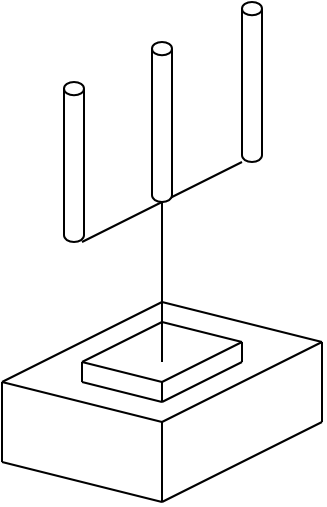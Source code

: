 <mxfile version="22.0.3" type="device">
  <diagram name="Page-1" id="ULKSKXc4QbHkLUuDfPdx">
    <mxGraphModel dx="422" dy="392" grid="1" gridSize="10" guides="1" tooltips="1" connect="1" arrows="1" fold="1" page="1" pageScale="1" pageWidth="827" pageHeight="1169" math="0" shadow="0">
      <root>
        <mxCell id="0" />
        <mxCell id="1" parent="0" />
        <mxCell id="beMnfkcY6VdofpFy13Dn-4" value="" style="group" vertex="1" connectable="0" parent="1">
          <mxGeometry x="160" y="110" width="160" height="250" as="geometry" />
        </mxCell>
        <mxCell id="YOwO7VZgR4k9qDpcplwb-1" value="" style="endArrow=none;html=1;rounded=0;" parent="beMnfkcY6VdofpFy13Dn-4" edge="1">
          <mxGeometry width="50" height="50" relative="1" as="geometry">
            <mxPoint y="190" as="sourcePoint" />
            <mxPoint x="80" y="150" as="targetPoint" />
          </mxGeometry>
        </mxCell>
        <mxCell id="YOwO7VZgR4k9qDpcplwb-2" value="" style="endArrow=none;html=1;rounded=0;" parent="beMnfkcY6VdofpFy13Dn-4" edge="1">
          <mxGeometry width="50" height="50" relative="1" as="geometry">
            <mxPoint x="80" y="210" as="sourcePoint" />
            <mxPoint x="160" y="170" as="targetPoint" />
          </mxGeometry>
        </mxCell>
        <mxCell id="YOwO7VZgR4k9qDpcplwb-3" value="" style="endArrow=none;html=1;rounded=0;" parent="beMnfkcY6VdofpFy13Dn-4" edge="1">
          <mxGeometry width="50" height="50" relative="1" as="geometry">
            <mxPoint x="80" y="150" as="sourcePoint" />
            <mxPoint x="160" y="170" as="targetPoint" />
          </mxGeometry>
        </mxCell>
        <mxCell id="YOwO7VZgR4k9qDpcplwb-4" value="" style="endArrow=none;html=1;rounded=0;" parent="beMnfkcY6VdofpFy13Dn-4" edge="1">
          <mxGeometry width="50" height="50" relative="1" as="geometry">
            <mxPoint y="190" as="sourcePoint" />
            <mxPoint x="80" y="210" as="targetPoint" />
          </mxGeometry>
        </mxCell>
        <mxCell id="YOwO7VZgR4k9qDpcplwb-5" value="" style="endArrow=none;html=1;rounded=0;" parent="beMnfkcY6VdofpFy13Dn-4" edge="1">
          <mxGeometry width="50" height="50" relative="1" as="geometry">
            <mxPoint x="80" y="210" as="sourcePoint" />
            <mxPoint x="80" y="250" as="targetPoint" />
          </mxGeometry>
        </mxCell>
        <mxCell id="YOwO7VZgR4k9qDpcplwb-6" value="" style="endArrow=none;html=1;rounded=0;" parent="beMnfkcY6VdofpFy13Dn-4" edge="1">
          <mxGeometry width="50" height="50" relative="1" as="geometry">
            <mxPoint y="190" as="sourcePoint" />
            <mxPoint y="230" as="targetPoint" />
          </mxGeometry>
        </mxCell>
        <mxCell id="YOwO7VZgR4k9qDpcplwb-7" value="" style="endArrow=none;html=1;rounded=0;" parent="beMnfkcY6VdofpFy13Dn-4" edge="1">
          <mxGeometry width="50" height="50" relative="1" as="geometry">
            <mxPoint y="230" as="sourcePoint" />
            <mxPoint x="80" y="250" as="targetPoint" />
          </mxGeometry>
        </mxCell>
        <mxCell id="YOwO7VZgR4k9qDpcplwb-8" value="" style="endArrow=none;html=1;rounded=0;" parent="beMnfkcY6VdofpFy13Dn-4" edge="1">
          <mxGeometry width="50" height="50" relative="1" as="geometry">
            <mxPoint x="80" y="250" as="sourcePoint" />
            <mxPoint x="160" y="210" as="targetPoint" />
          </mxGeometry>
        </mxCell>
        <mxCell id="YOwO7VZgR4k9qDpcplwb-9" value="" style="endArrow=none;html=1;rounded=0;" parent="beMnfkcY6VdofpFy13Dn-4" edge="1">
          <mxGeometry width="50" height="50" relative="1" as="geometry">
            <mxPoint x="160" y="170" as="sourcePoint" />
            <mxPoint x="160" y="210" as="targetPoint" />
          </mxGeometry>
        </mxCell>
        <mxCell id="YOwO7VZgR4k9qDpcplwb-11" value="" style="endArrow=none;html=1;rounded=0;" parent="beMnfkcY6VdofpFy13Dn-4" edge="1">
          <mxGeometry width="50" height="50" relative="1" as="geometry">
            <mxPoint x="80" y="180" as="sourcePoint" />
            <mxPoint x="80" y="100" as="targetPoint" />
          </mxGeometry>
        </mxCell>
        <mxCell id="YOwO7VZgR4k9qDpcplwb-13" value="" style="endArrow=none;html=1;rounded=0;" parent="beMnfkcY6VdofpFy13Dn-4" edge="1">
          <mxGeometry width="50" height="50" relative="1" as="geometry">
            <mxPoint x="40" y="180" as="sourcePoint" />
            <mxPoint x="80" y="160" as="targetPoint" />
          </mxGeometry>
        </mxCell>
        <mxCell id="YOwO7VZgR4k9qDpcplwb-14" value="" style="endArrow=none;html=1;rounded=0;" parent="beMnfkcY6VdofpFy13Dn-4" edge="1">
          <mxGeometry width="50" height="50" relative="1" as="geometry">
            <mxPoint x="80" y="160" as="sourcePoint" />
            <mxPoint x="120" y="170" as="targetPoint" />
          </mxGeometry>
        </mxCell>
        <mxCell id="YOwO7VZgR4k9qDpcplwb-15" value="" style="endArrow=none;html=1;rounded=0;" parent="beMnfkcY6VdofpFy13Dn-4" edge="1">
          <mxGeometry width="50" height="50" relative="1" as="geometry">
            <mxPoint x="80" y="190" as="sourcePoint" />
            <mxPoint x="120" y="170" as="targetPoint" />
          </mxGeometry>
        </mxCell>
        <mxCell id="YOwO7VZgR4k9qDpcplwb-16" value="" style="endArrow=none;html=1;rounded=0;" parent="beMnfkcY6VdofpFy13Dn-4" edge="1">
          <mxGeometry width="50" height="50" relative="1" as="geometry">
            <mxPoint x="40" y="180" as="sourcePoint" />
            <mxPoint x="80" y="190" as="targetPoint" />
          </mxGeometry>
        </mxCell>
        <mxCell id="YOwO7VZgR4k9qDpcplwb-17" value="" style="endArrow=none;html=1;rounded=0;" parent="beMnfkcY6VdofpFy13Dn-4" edge="1">
          <mxGeometry width="50" height="50" relative="1" as="geometry">
            <mxPoint x="80" y="200" as="sourcePoint" />
            <mxPoint x="80" y="190" as="targetPoint" />
          </mxGeometry>
        </mxCell>
        <mxCell id="YOwO7VZgR4k9qDpcplwb-18" value="" style="endArrow=none;html=1;rounded=0;" parent="beMnfkcY6VdofpFy13Dn-4" edge="1">
          <mxGeometry width="50" height="50" relative="1" as="geometry">
            <mxPoint x="40" y="180" as="sourcePoint" />
            <mxPoint x="40" y="190" as="targetPoint" />
          </mxGeometry>
        </mxCell>
        <mxCell id="YOwO7VZgR4k9qDpcplwb-19" value="" style="endArrow=none;html=1;rounded=0;" parent="beMnfkcY6VdofpFy13Dn-4" edge="1">
          <mxGeometry width="50" height="50" relative="1" as="geometry">
            <mxPoint x="120" y="170" as="sourcePoint" />
            <mxPoint x="120" y="180" as="targetPoint" />
          </mxGeometry>
        </mxCell>
        <mxCell id="YOwO7VZgR4k9qDpcplwb-20" value="" style="endArrow=none;html=1;rounded=0;" parent="beMnfkcY6VdofpFy13Dn-4" edge="1">
          <mxGeometry width="50" height="50" relative="1" as="geometry">
            <mxPoint x="80" y="200" as="sourcePoint" />
            <mxPoint x="120" y="180" as="targetPoint" />
          </mxGeometry>
        </mxCell>
        <mxCell id="YOwO7VZgR4k9qDpcplwb-21" value="" style="endArrow=none;html=1;rounded=0;" parent="beMnfkcY6VdofpFy13Dn-4" edge="1">
          <mxGeometry width="50" height="50" relative="1" as="geometry">
            <mxPoint x="40" y="190" as="sourcePoint" />
            <mxPoint x="80" y="200" as="targetPoint" />
          </mxGeometry>
        </mxCell>
        <mxCell id="YOwO7VZgR4k9qDpcplwb-25" value="" style="shape=cylinder3;whiteSpace=wrap;html=1;boundedLbl=1;backgroundOutline=1;size=3.333;" parent="beMnfkcY6VdofpFy13Dn-4" vertex="1">
          <mxGeometry x="120" width="10" height="80" as="geometry" />
        </mxCell>
        <mxCell id="YOwO7VZgR4k9qDpcplwb-27" value="" style="endArrow=none;html=1;rounded=0;" parent="beMnfkcY6VdofpFy13Dn-4" edge="1">
          <mxGeometry width="50" height="50" relative="1" as="geometry">
            <mxPoint x="40" y="120" as="sourcePoint" />
            <mxPoint x="120" y="80" as="targetPoint" />
          </mxGeometry>
        </mxCell>
        <mxCell id="YOwO7VZgR4k9qDpcplwb-28" value="" style="shape=cylinder3;whiteSpace=wrap;html=1;boundedLbl=1;backgroundOutline=1;size=3.333;" parent="beMnfkcY6VdofpFy13Dn-4" vertex="1">
          <mxGeometry x="75" y="20" width="10" height="80" as="geometry" />
        </mxCell>
        <mxCell id="YOwO7VZgR4k9qDpcplwb-29" value="" style="shape=cylinder3;whiteSpace=wrap;html=1;boundedLbl=1;backgroundOutline=1;size=3.333;" parent="beMnfkcY6VdofpFy13Dn-4" vertex="1">
          <mxGeometry x="31" y="40" width="10" height="80" as="geometry" />
        </mxCell>
      </root>
    </mxGraphModel>
  </diagram>
</mxfile>
